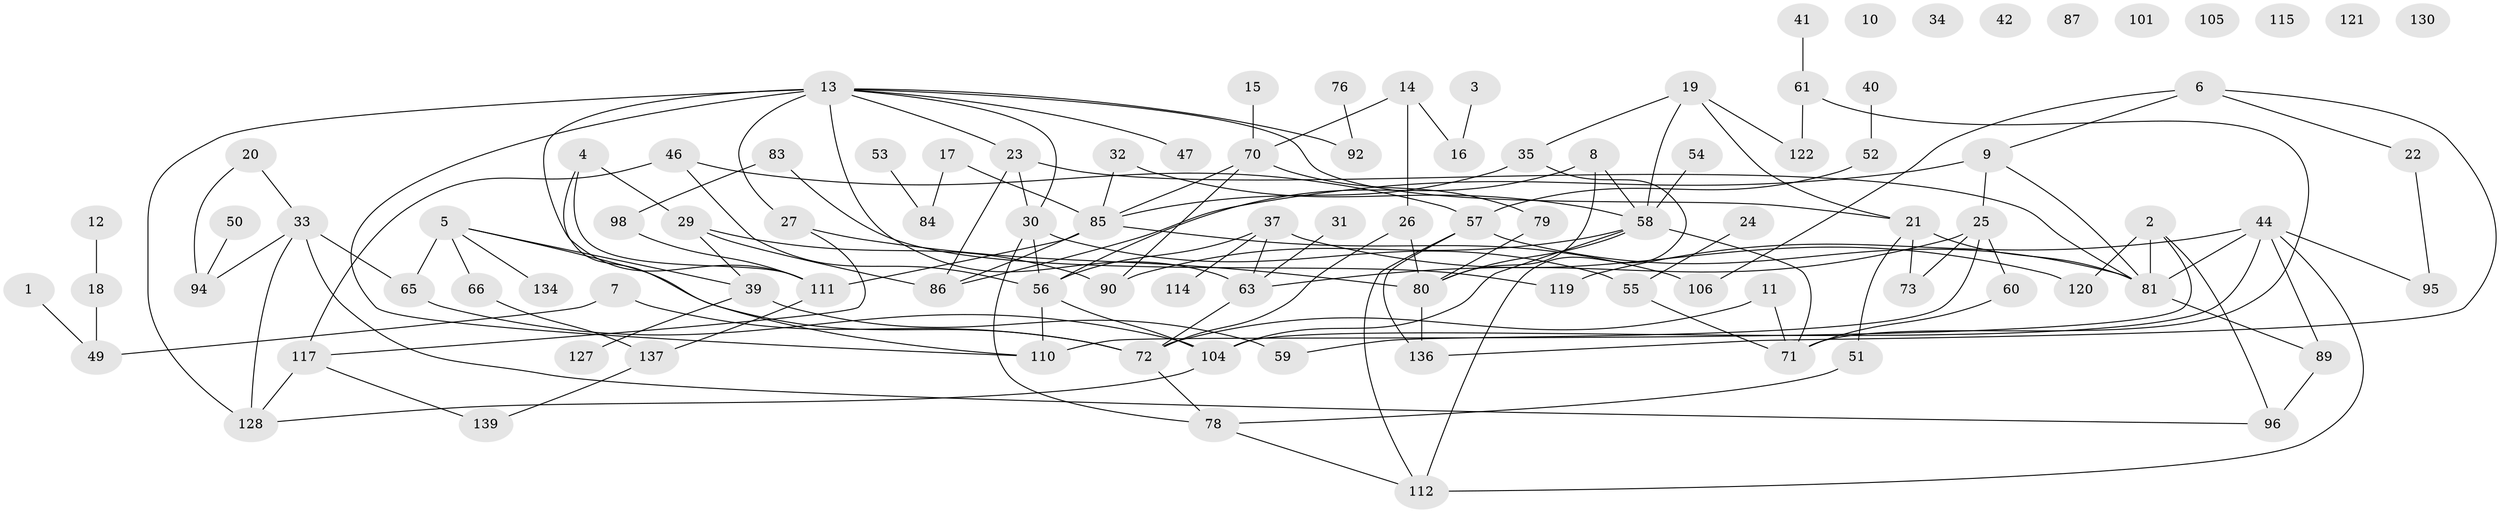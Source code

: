 // Generated by graph-tools (version 1.1) at 2025/23/03/03/25 07:23:28]
// undirected, 100 vertices, 142 edges
graph export_dot {
graph [start="1"]
  node [color=gray90,style=filled];
  1;
  2 [super="+100"];
  3 [super="+38"];
  4;
  5 [super="+36"];
  6 [super="+99"];
  7 [super="+75"];
  8;
  9 [super="+88"];
  10;
  11;
  12;
  13 [super="+43"];
  14 [super="+48"];
  15;
  16;
  17;
  18;
  19;
  20 [super="+129"];
  21 [super="+74"];
  22;
  23 [super="+45"];
  24 [super="+97"];
  25 [super="+28"];
  26;
  27 [super="+140"];
  29 [super="+82"];
  30 [super="+103"];
  31 [super="+69"];
  32;
  33 [super="+77"];
  34;
  35;
  37 [super="+123"];
  39 [super="+118"];
  40;
  41;
  42;
  44 [super="+62"];
  46;
  47;
  49 [super="+109"];
  50;
  51;
  52 [super="+91"];
  53;
  54;
  55;
  56 [super="+107"];
  57 [super="+64"];
  58 [super="+68"];
  59;
  60 [super="+141"];
  61 [super="+67"];
  63;
  65;
  66;
  70 [super="+142"];
  71 [super="+125"];
  72 [super="+126"];
  73;
  76;
  78 [super="+138"];
  79;
  80 [super="+124"];
  81 [super="+93"];
  83;
  84 [super="+113"];
  85 [super="+108"];
  86;
  87 [super="+102"];
  89;
  90;
  92;
  94;
  95;
  96;
  98;
  101;
  104 [super="+116"];
  105;
  106;
  110 [super="+135"];
  111;
  112;
  114;
  115;
  117 [super="+131"];
  119 [super="+133"];
  120;
  121;
  122;
  127;
  128 [super="+132"];
  130;
  134;
  136;
  137;
  139;
  1 -- 49;
  2 -- 120 [weight=2];
  2 -- 96;
  2 -- 110;
  2 -- 81;
  3 -- 16;
  4 -- 111;
  4 -- 29;
  4 -- 110;
  5 -- 66;
  5 -- 134;
  5 -- 72;
  5 -- 65;
  5 -- 39;
  6 -- 22;
  6 -- 136;
  6 -- 9;
  6 -- 106;
  7 -- 49;
  7 -- 72;
  8 -- 56;
  8 -- 58;
  8 -- 80;
  9 -- 81;
  9 -- 86;
  9 -- 25;
  11 -- 72;
  11 -- 71;
  12 -- 18;
  13 -- 47;
  13 -- 63;
  13 -- 111;
  13 -- 128 [weight=2];
  13 -- 23;
  13 -- 30;
  13 -- 21;
  13 -- 27;
  13 -- 92;
  13 -- 110;
  14 -- 16;
  14 -- 26;
  14 -- 70;
  15 -- 70;
  17 -- 85;
  17 -- 84;
  18 -- 49;
  19 -- 21;
  19 -- 35;
  19 -- 58;
  19 -- 122;
  20 -- 94;
  20 -- 33;
  21 -- 73;
  21 -- 51;
  21 -- 81 [weight=2];
  22 -- 95;
  23 -- 30;
  23 -- 81;
  23 -- 86;
  24 -- 55;
  25 -- 63;
  25 -- 73;
  25 -- 59;
  25 -- 60;
  26 -- 72;
  26 -- 80;
  27 -- 117;
  27 -- 80;
  29 -- 39;
  29 -- 90;
  29 -- 86;
  30 -- 55;
  30 -- 78;
  30 -- 56;
  31 -- 63;
  32 -- 58;
  32 -- 85;
  33 -- 128;
  33 -- 96;
  33 -- 65;
  33 -- 94;
  35 -- 112;
  35 -- 85;
  37 -- 114;
  37 -- 56;
  37 -- 120;
  37 -- 63;
  39 -- 59;
  39 -- 127;
  40 -- 52;
  41 -- 61;
  44 -- 89;
  44 -- 95;
  44 -- 104;
  44 -- 112;
  44 -- 119;
  44 -- 81;
  46 -- 56;
  46 -- 117;
  46 -- 57;
  50 -- 94;
  51 -- 78;
  52 -- 57;
  53 -- 84;
  54 -- 58;
  55 -- 71;
  56 -- 110;
  56 -- 104;
  57 -- 136;
  57 -- 112;
  57 -- 81;
  58 -- 90;
  58 -- 104;
  58 -- 71;
  58 -- 80;
  60 -- 71;
  61 -- 71;
  61 -- 122;
  63 -- 72;
  65 -- 104;
  66 -- 137;
  70 -- 79;
  70 -- 85;
  70 -- 90;
  72 -- 78;
  76 -- 92;
  78 -- 112;
  79 -- 80;
  80 -- 136;
  81 -- 89;
  83 -- 98;
  83 -- 119;
  85 -- 86;
  85 -- 111;
  85 -- 106;
  89 -- 96;
  98 -- 111;
  104 -- 128;
  111 -- 137;
  117 -- 128;
  117 -- 139;
  137 -- 139;
}
